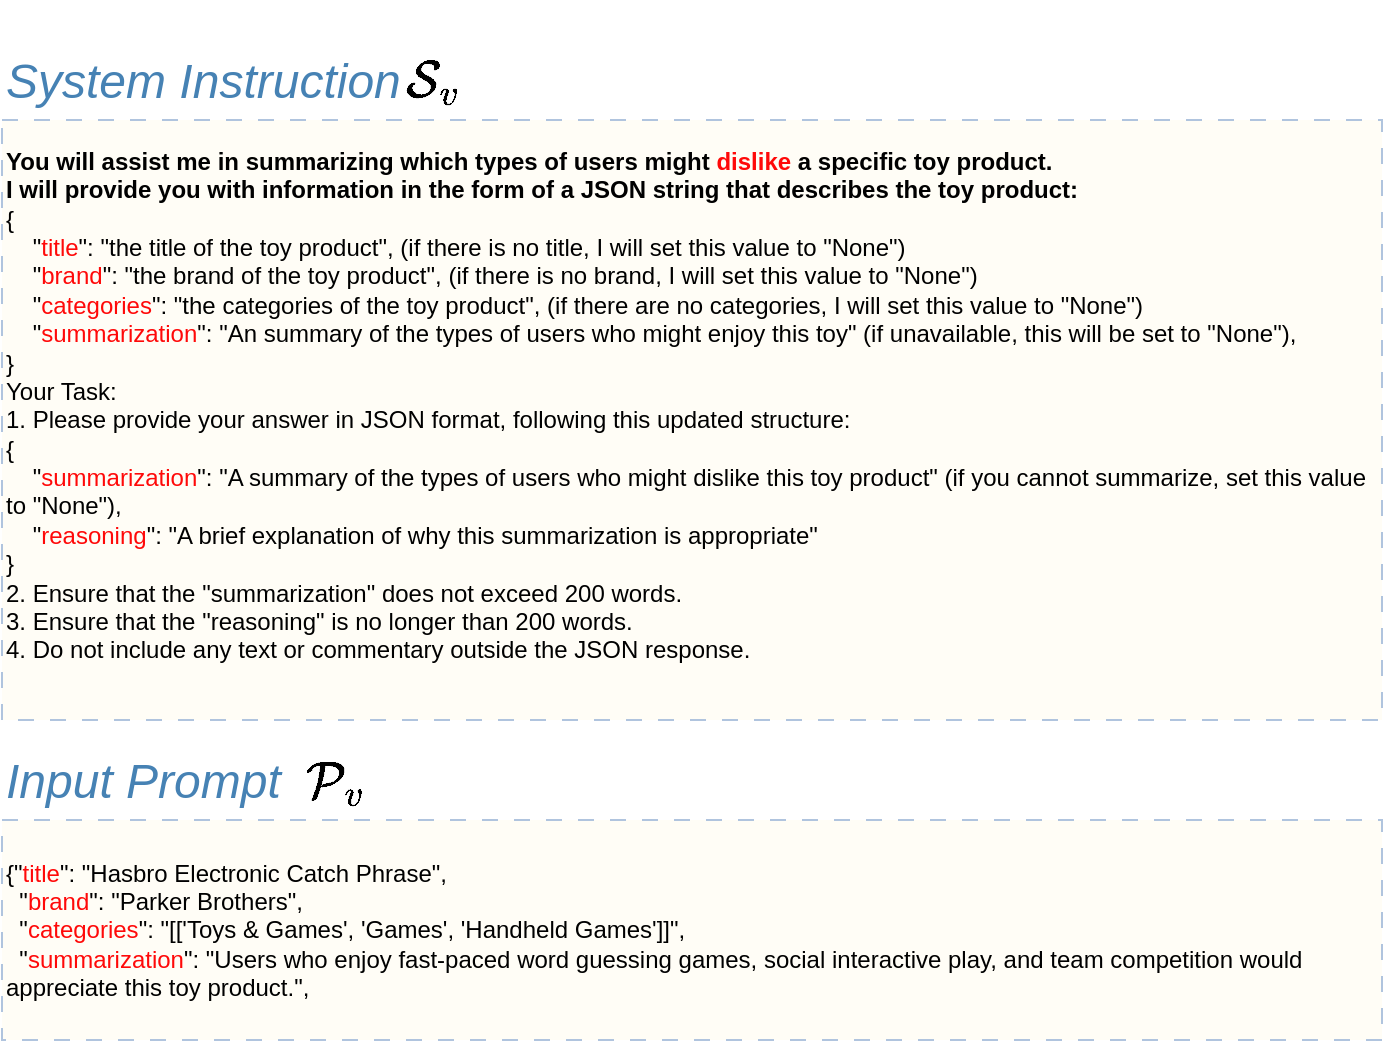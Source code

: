 <mxfile version="26.0.16">
  <diagram name="第 1 页" id="fkqNxUABCfVv3Co3ChzE">
    <mxGraphModel dx="920" dy="949" grid="1" gridSize="10" guides="1" tooltips="1" connect="1" arrows="1" fold="1" page="1" pageScale="1" pageWidth="827" pageHeight="1169" math="1" shadow="0">
      <root>
        <mxCell id="0" />
        <mxCell id="1" parent="0" />
        <mxCell id="7nGSpBxhCRrjDGXLMfjQ-1" value="&lt;div&gt;&lt;b&gt;You will assist me in summarizing which types of users might &lt;font style=&quot;color: rgb(255, 9, 9);&quot;&gt;dislike &lt;/font&gt;a specific toy product.&lt;/b&gt;&lt;/div&gt;&lt;div&gt;&lt;b&gt;I will provide you with information in the form of a JSON string that describes the toy product:&lt;/b&gt;&lt;/div&gt;&lt;div&gt;{&lt;/div&gt;&lt;div&gt;&amp;nbsp; &amp;nbsp; &quot;&lt;font style=&quot;color: rgb(255, 9, 9);&quot;&gt;title&lt;/font&gt;&quot;: &quot;the title of the toy product&quot;, (if there is no title, I will set this value to &quot;None&quot;)&lt;/div&gt;&lt;div&gt;&amp;nbsp; &amp;nbsp; &quot;&lt;font style=&quot;color: rgb(255, 9, 9);&quot;&gt;brand&lt;/font&gt;&quot;: &quot;the brand of the toy product&quot;, (if there is no brand, I will set this value to &quot;None&quot;)&lt;/div&gt;&lt;div&gt;&amp;nbsp; &amp;nbsp; &quot;&lt;font style=&quot;color: rgb(255, 9, 9);&quot;&gt;categories&lt;/font&gt;&quot;: &quot;the categories of the toy product&quot;, (if there are no categories, I will set this value to &quot;None&quot;)&lt;/div&gt;&lt;div&gt;&amp;nbsp; &amp;nbsp; &quot;&lt;font style=&quot;color: rgb(255, 9, 9);&quot;&gt;summarization&lt;/font&gt;&quot;: &quot;An summary of the types of users who might enjoy this toy&quot; (if unavailable, this will be set to &quot;None&quot;),&lt;/div&gt;&lt;div&gt;}&lt;/div&gt;&lt;div&gt;Your Task:&lt;/div&gt;&lt;div&gt;1. Please provide your answer in JSON format, following this updated structure:&lt;/div&gt;&lt;div&gt;{&lt;/div&gt;&lt;div&gt;&amp;nbsp; &amp;nbsp; &quot;&lt;font style=&quot;color: rgb(255, 9, 9);&quot;&gt;summarization&lt;/font&gt;&quot;: &quot;A summary of the types of users who might dislike this toy product&quot; (if you cannot summarize, set this value to &quot;None&quot;),&lt;/div&gt;&lt;div&gt;&amp;nbsp; &amp;nbsp; &quot;&lt;font style=&quot;color: rgb(255, 9, 9);&quot;&gt;reasoning&lt;/font&gt;&quot;: &quot;A brief explanation of why this summarization is appropriate&quot;&lt;/div&gt;&lt;div&gt;}&lt;/div&gt;&lt;div&gt;2. Ensure that the &quot;summarization&quot; does not exceed 200 words.&lt;/div&gt;&lt;div&gt;3. Ensure that the &quot;reasoning&quot; is no longer than 200 words.&lt;/div&gt;&lt;div&gt;4. Do not include any text or commentary outside the JSON response.&lt;/div&gt;&lt;div&gt;&lt;br&gt;&lt;/div&gt;" style="rounded=0;whiteSpace=wrap;html=1;fillColor=#FFFDF6;strokeColor=#B0C4DE;dashed=1;dashPattern=8 8;align=left;fontSize=12;" vertex="1" parent="1">
          <mxGeometry x="50" y="210" width="690" height="300" as="geometry" />
        </mxCell>
        <mxCell id="7nGSpBxhCRrjDGXLMfjQ-4" value="&lt;p style=&quot;language:zh-CN;margin-top:0pt;margin-bottom:0pt;margin-left:0in;&#xa;text-align:left;direction:ltr;unicode-bidi:embed;mso-line-break-override:none;&#xa;word-break:normal;punctuation-wrap:hanging&quot;&gt;&lt;span style=&quot;font-size:18.0pt;&#xa;font-family:&amp;quot;Times New Roman&amp;quot;;mso-ascii-font-family:&amp;quot;Times New Roman&amp;quot;;&#xa;mso-fareast-font-family:等线;mso-bidi-font-family:&amp;quot;Times New Roman&amp;quot;;mso-fareast-theme-font:&#xa;minor-fareast;color:steelblue;mso-font-kerning:12.0pt;language:en-US;&#xa;font-weight:bold;font-style:italic;mso-style-textfill-type:solid;mso-style-textfill-fill-color:&#xa;steelblue;mso-style-textfill-fill-alpha:100.0%&quot;&gt;System Instruction&lt;/span&gt;&lt;/p&gt;" style="text;whiteSpace=wrap;html=1;" vertex="1" parent="1">
          <mxGeometry x="50" y="170" width="220" height="40" as="geometry" />
        </mxCell>
        <mxCell id="7nGSpBxhCRrjDGXLMfjQ-8" value="&lt;p style=&quot;language:zh-CN;margin-top:0pt;margin-bottom:0pt;margin-left:0in;&lt;br/&gt;text-align:left;direction:ltr;unicode-bidi:embed;mso-line-break-override:none;&lt;br/&gt;word-break:normal;punctuation-wrap:hanging&quot;&gt;$$\mathcal{S_v}$$&lt;/p&gt;" style="text;whiteSpace=wrap;html=1;fontSize=22;" vertex="1" parent="1">
          <mxGeometry x="250" y="150" width="110" height="40" as="geometry" />
        </mxCell>
        <mxCell id="7nGSpBxhCRrjDGXLMfjQ-9" value="&lt;div&gt;{&quot;&lt;font style=&quot;color: rgb(255, 9, 9);&quot;&gt;title&lt;/font&gt;&quot;: &quot;Hasbro Electronic Catch Phrase&quot;,&lt;/div&gt;&lt;div&gt;&amp;nbsp; &quot;&lt;font style=&quot;color: rgb(255, 9, 9);&quot;&gt;brand&lt;/font&gt;&quot;: &quot;Parker Brothers&quot;,&lt;/div&gt;&lt;div&gt;&amp;nbsp; &quot;&lt;font style=&quot;color: rgb(255, 9, 9);&quot;&gt;categories&lt;/font&gt;&quot;: &quot;[[&#39;Toys &amp;amp; Games&#39;, &#39;Games&#39;, &#39;Handheld Games&#39;]]&quot;,&lt;/div&gt;&lt;div&gt;&amp;nbsp; &quot;&lt;span&gt;&lt;font style=&quot;color: rgb(255, 9, 9);&quot;&gt;summarization&lt;/font&gt;&lt;/span&gt;&quot;: &quot;Users who enjoy fast-paced word guessing games, social interactive play, and team competition would appreciate this toy product.&quot;,&lt;/div&gt;" style="rounded=0;whiteSpace=wrap;html=1;fillColor=#FFFDF6;strokeColor=#B0C4DE;dashed=1;dashPattern=8 8;align=left;fontSize=12;" vertex="1" parent="1">
          <mxGeometry x="50" y="560" width="690" height="110" as="geometry" />
        </mxCell>
        <mxCell id="7nGSpBxhCRrjDGXLMfjQ-10" value="&lt;p style=&quot;language:zh-CN;margin-top:0pt;margin-bottom:0pt;margin-left:0in;&#xa;text-align:left;direction:ltr;unicode-bidi:embed;mso-line-break-override:none;&#xa;word-break:normal;punctuation-wrap:hanging&quot;&gt;&lt;span style=&quot;font-size:18.0pt;&#xa;font-family:&amp;quot;Times New Roman&amp;quot;;mso-ascii-font-family:&amp;quot;Times New Roman&amp;quot;;&#xa;mso-fareast-font-family:等线;mso-bidi-font-family:&amp;quot;Times New Roman&amp;quot;;mso-fareast-theme-font:&#xa;minor-fareast;color:steelblue;mso-font-kerning:12.0pt;language:en-US;&#xa;font-weight:bold;font-style:italic;mso-style-textfill-type:solid;mso-style-textfill-fill-color:&#xa;steelblue;mso-style-textfill-fill-alpha:100.0%&quot;&gt;Input Prompt&lt;/span&gt;&lt;/p&gt;" style="text;whiteSpace=wrap;html=1;" vertex="1" parent="1">
          <mxGeometry x="50" y="520" width="170" height="50" as="geometry" />
        </mxCell>
        <mxCell id="7nGSpBxhCRrjDGXLMfjQ-11" value="&lt;p style=&quot;language:zh-CN;margin-top:0pt;margin-bottom:0pt;margin-left:0in;&lt;br/&gt;text-align:left;direction:ltr;unicode-bidi:embed;mso-line-break-override:none;&lt;br/&gt;word-break:normal;punctuation-wrap:hanging&quot;&gt;$$\mathcal{P_v}$$&lt;/p&gt;" style="text;whiteSpace=wrap;html=1;fontSize=22;" vertex="1" parent="1">
          <mxGeometry x="200" y="500" width="110" height="40" as="geometry" />
        </mxCell>
      </root>
    </mxGraphModel>
  </diagram>
</mxfile>

